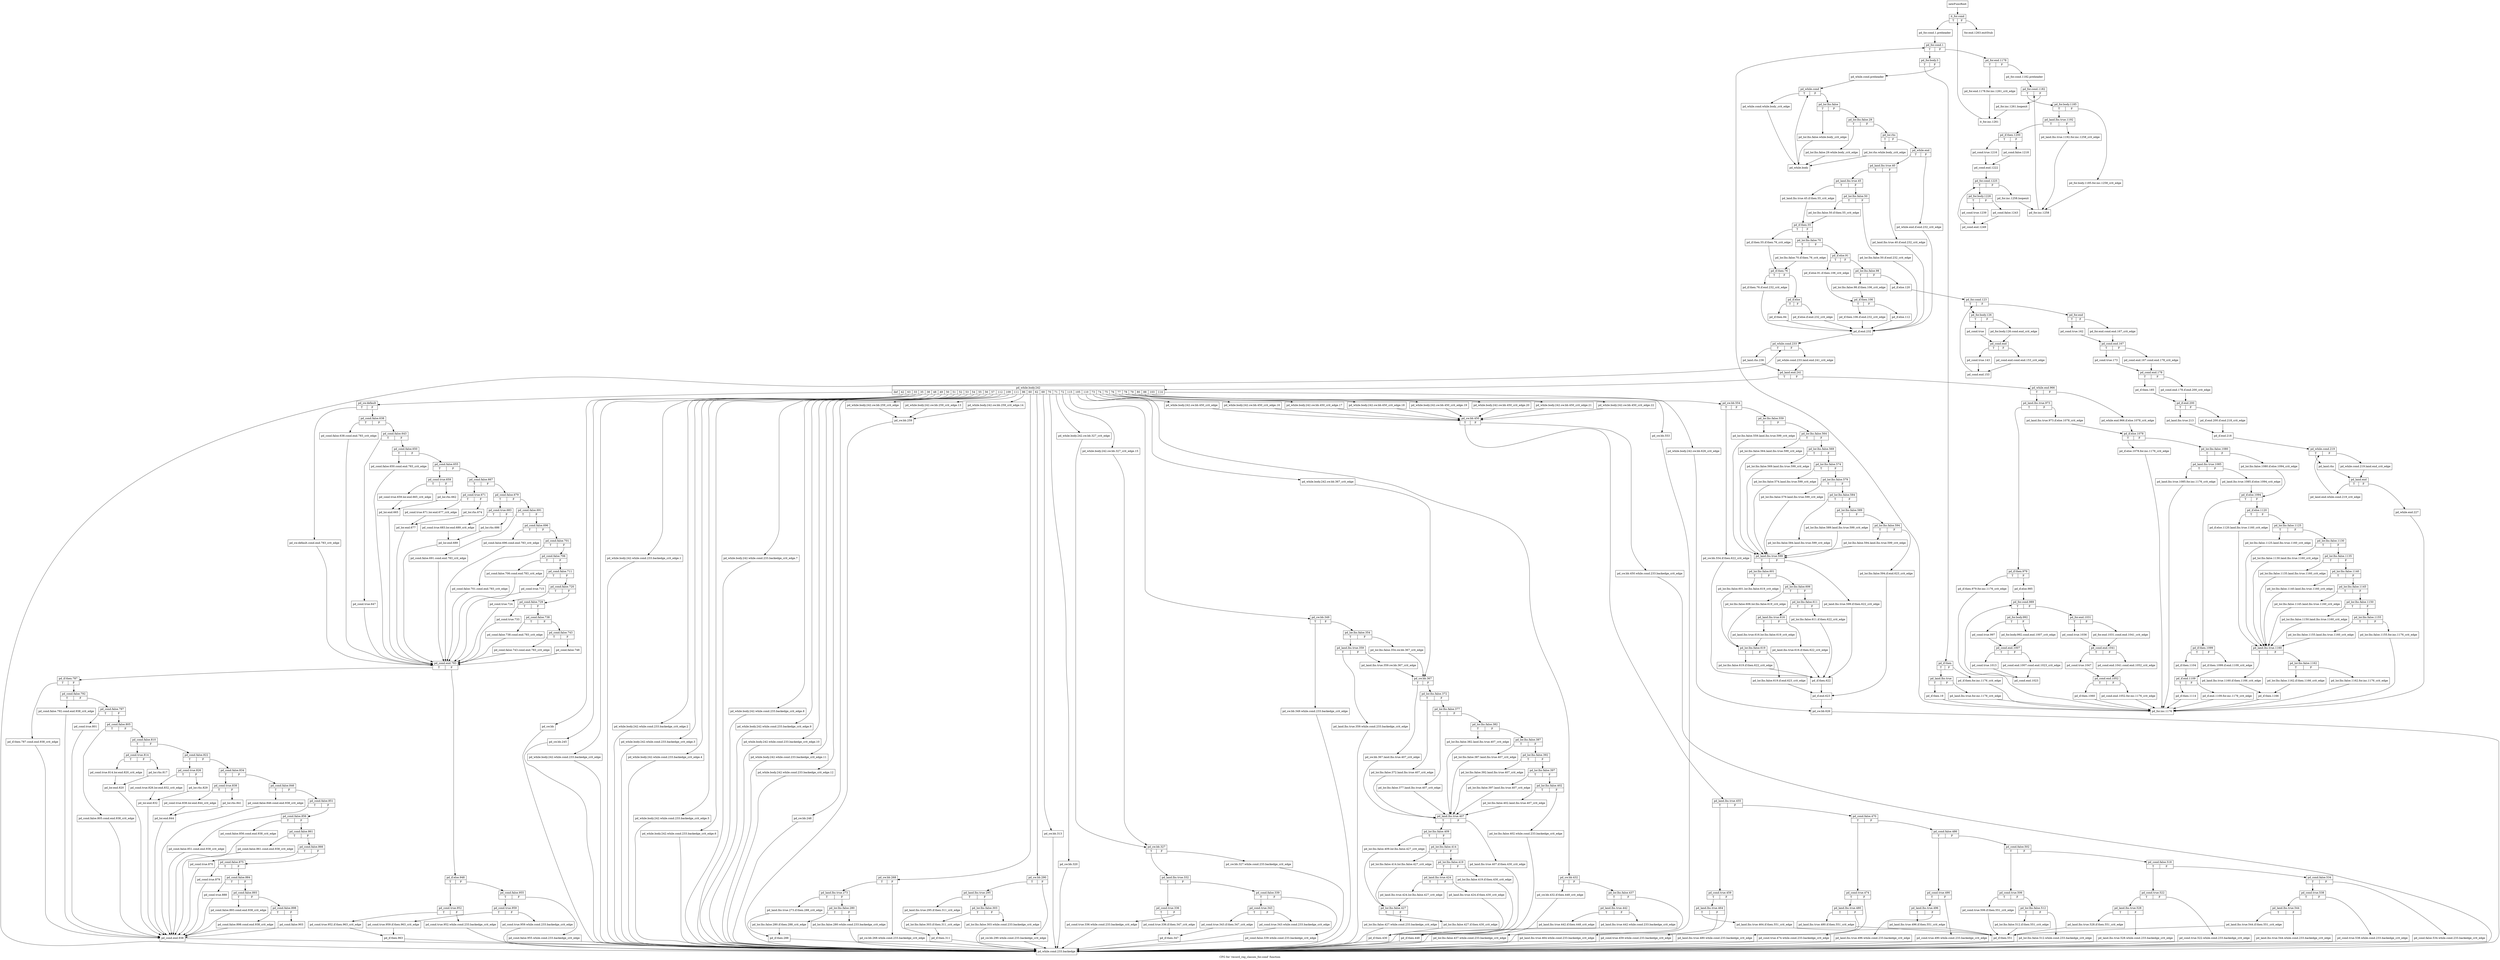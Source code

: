 digraph "CFG for 'record_reg_classes_for.cond' function" {
	label="CFG for 'record_reg_classes_for.cond' function";

	Node0xb9cd590 [shape=record,label="{newFuncRoot}"];
	Node0xb9cd590 -> Node0xb9cd630;
	Node0xb9cd5e0 [shape=record,label="{for.end.1263.exitStub}"];
	Node0xb9cd630 [shape=record,label="{it_for.cond|{<s0>T|<s1>F}}"];
	Node0xb9cd630:s0 -> Node0xb9cd680;
	Node0xb9cd630:s1 -> Node0xb9cd5e0;
	Node0xb9cd680 [shape=record,label="{pd_for.cond.1.preheader}"];
	Node0xb9cd680 -> Node0xb9cd6d0;
	Node0xb9cd6d0 [shape=record,label="{pd_for.cond.1|{<s0>T|<s1>F}}"];
	Node0xb9cd6d0:s0 -> Node0xb9cddb0;
	Node0xb9cd6d0:s1 -> Node0xb9cd720;
	Node0xb9cd720 [shape=record,label="{pd_for.end.1178|{<s0>T|<s1>F}}"];
	Node0xb9cd720:s0 -> Node0xb9cdd10;
	Node0xb9cd720:s1 -> Node0xb9cd770;
	Node0xb9cd770 [shape=record,label="{pd_for.cond.1182.preheader}"];
	Node0xb9cd770 -> Node0xb9cd7c0;
	Node0xb9cd7c0 [shape=record,label="{pd_for.cond.1182|{<s0>T|<s1>F}}"];
	Node0xb9cd7c0:s0 -> Node0xb9cd860;
	Node0xb9cd7c0:s1 -> Node0xb9cd810;
	Node0xb9cd810 [shape=record,label="{pd_for.inc.1261.loopexit}"];
	Node0xb9cd810 -> Node0xb9cdd60;
	Node0xb9cd860 [shape=record,label="{pd_for.body.1185|{<s0>T|<s1>F}}"];
	Node0xb9cd860:s0 -> Node0xb9cd900;
	Node0xb9cd860:s1 -> Node0xb9cd8b0;
	Node0xb9cd8b0 [shape=record,label="{pd_for.body.1185.for.inc.1258_crit_edge}"];
	Node0xb9cd8b0 -> Node0xb9cdb80;
	Node0xb9cd900 [shape=record,label="{pd_land.lhs.true.1192|{<s0>T|<s1>F}}"];
	Node0xb9cd900:s0 -> Node0xb9cd9a0;
	Node0xb9cd900:s1 -> Node0xb9cd950;
	Node0xb9cd950 [shape=record,label="{pd_land.lhs.true.1192.for.inc.1258_crit_edge}"];
	Node0xb9cd950 -> Node0xb9cdb80;
	Node0xb9cd9a0 [shape=record,label="{pd_if.then.1200|{<s0>T|<s1>F}}"];
	Node0xb9cd9a0:s0 -> Node0xb9cda40;
	Node0xb9cd9a0:s1 -> Node0xb9cd9f0;
	Node0xb9cd9f0 [shape=record,label="{pd_cond.false.1218}"];
	Node0xb9cd9f0 -> Node0xb9cda90;
	Node0xb9cda40 [shape=record,label="{pd_cond.true.1216}"];
	Node0xb9cda40 -> Node0xb9cda90;
	Node0xb9cda90 [shape=record,label="{pd_cond.end.1222}"];
	Node0xb9cda90 -> Node0xb9cdae0;
	Node0xb9cdae0 [shape=record,label="{pd_for.cond.1225|{<s0>T|<s1>F}}"];
	Node0xb9cdae0:s0 -> Node0xb9cdbd0;
	Node0xb9cdae0:s1 -> Node0xb9cdb30;
	Node0xb9cdb30 [shape=record,label="{pd_for.inc.1258.loopexit}"];
	Node0xb9cdb30 -> Node0xb9cdb80;
	Node0xb9cdb80 [shape=record,label="{pd_for.inc.1258}"];
	Node0xb9cdb80 -> Node0xb9cd7c0;
	Node0xb9cdbd0 [shape=record,label="{pd_for.body.1228|{<s0>T|<s1>F}}"];
	Node0xb9cdbd0:s0 -> Node0xb9cdc70;
	Node0xb9cdbd0:s1 -> Node0xb9cdc20;
	Node0xb9cdc20 [shape=record,label="{pd_cond.false.1243}"];
	Node0xb9cdc20 -> Node0xb9cdcc0;
	Node0xb9cdc70 [shape=record,label="{pd_cond.true.1239}"];
	Node0xb9cdc70 -> Node0xb9cdcc0;
	Node0xb9cdcc0 [shape=record,label="{pd_cond.end.1249}"];
	Node0xb9cdcc0 -> Node0xb9cdae0;
	Node0xb9cdd10 [shape=record,label="{pd_for.end.1178.for.inc.1261_crit_edge}"];
	Node0xb9cdd10 -> Node0xb9cdd60;
	Node0xb9cdd60 [shape=record,label="{it_for.inc.1261}"];
	Node0xb9cdd60 -> Node0xb9cd630;
	Node0xb9cddb0 [shape=record,label="{pd_for.body.3|{<s0>T|<s1>F}}"];
	Node0xb9cddb0:s0 -> Node0xb9d5f10;
	Node0xb9cddb0:s1 -> Node0xb9cde00;
	Node0xb9cde00 [shape=record,label="{pd_while.cond.preheader}"];
	Node0xb9cde00 -> Node0xb9cde50;
	Node0xb9cde50 [shape=record,label="{pd_while.cond|{<s0>T|<s1>F}}"];
	Node0xb9cde50:s0 -> Node0xb9d5e70;
	Node0xb9cde50:s1 -> Node0xb9cdea0;
	Node0xb9cdea0 [shape=record,label="{pd_lor.lhs.false|{<s0>T|<s1>F}}"];
	Node0xb9cdea0:s0 -> Node0xb9d5e20;
	Node0xb9cdea0:s1 -> Node0xb9cdef0;
	Node0xb9cdef0 [shape=record,label="{pd_lor.lhs.false.29|{<s0>T|<s1>F}}"];
	Node0xb9cdef0:s0 -> Node0xb9d5dd0;
	Node0xb9cdef0:s1 -> Node0xb9cdf40;
	Node0xb9cdf40 [shape=record,label="{pd_lor.rhs|{<s0>T|<s1>F}}"];
	Node0xb9cdf40:s0 -> Node0xb9d5d80;
	Node0xb9cdf40:s1 -> Node0xb9cdf90;
	Node0xb9cdf90 [shape=record,label="{pd_while.end|{<s0>T|<s1>F}}"];
	Node0xb9cdf90:s0 -> Node0xb9ce030;
	Node0xb9cdf90:s1 -> Node0xb9cdfe0;
	Node0xb9cdfe0 [shape=record,label="{pd_while.end.if.end.232_crit_edge}"];
	Node0xb9cdfe0 -> Node0xb9cf020;
	Node0xb9ce030 [shape=record,label="{pd_land.lhs.true.40|{<s0>T|<s1>F}}"];
	Node0xb9ce030:s0 -> Node0xb9ce0d0;
	Node0xb9ce030:s1 -> Node0xb9ce080;
	Node0xb9ce080 [shape=record,label="{pd_land.lhs.true.40.if.end.232_crit_edge}"];
	Node0xb9ce080 -> Node0xb9cf020;
	Node0xb9ce0d0 [shape=record,label="{pd_land.lhs.true.45|{<s0>T|<s1>F}}"];
	Node0xb9ce0d0:s0 -> Node0xb9ce210;
	Node0xb9ce0d0:s1 -> Node0xb9ce120;
	Node0xb9ce120 [shape=record,label="{pd_lor.lhs.false.50|{<s0>T|<s1>F}}"];
	Node0xb9ce120:s0 -> Node0xb9ce1c0;
	Node0xb9ce120:s1 -> Node0xb9ce170;
	Node0xb9ce170 [shape=record,label="{pd_lor.lhs.false.50.if.end.232_crit_edge}"];
	Node0xb9ce170 -> Node0xb9cf020;
	Node0xb9ce1c0 [shape=record,label="{pd_lor.lhs.false.50.if.then.55_crit_edge}"];
	Node0xb9ce1c0 -> Node0xb9ce260;
	Node0xb9ce210 [shape=record,label="{pd_land.lhs.true.45.if.then.55_crit_edge}"];
	Node0xb9ce210 -> Node0xb9ce260;
	Node0xb9ce260 [shape=record,label="{pd_if.then.55|{<s0>T|<s1>F}}"];
	Node0xb9ce260:s0 -> Node0xb9cee40;
	Node0xb9ce260:s1 -> Node0xb9ce2b0;
	Node0xb9ce2b0 [shape=record,label="{pd_lor.lhs.false.70|{<s0>T|<s1>F}}"];
	Node0xb9ce2b0:s0 -> Node0xb9cedf0;
	Node0xb9ce2b0:s1 -> Node0xb9ce300;
	Node0xb9ce300 [shape=record,label="{pd_if.else.91|{<s0>T|<s1>F}}"];
	Node0xb9ce300:s0 -> Node0xb9cecb0;
	Node0xb9ce300:s1 -> Node0xb9ce350;
	Node0xb9ce350 [shape=record,label="{pd_lor.lhs.false.98|{<s0>T|<s1>F}}"];
	Node0xb9ce350:s0 -> Node0xb9cec60;
	Node0xb9ce350:s1 -> Node0xb9ce3a0;
	Node0xb9ce3a0 [shape=record,label="{pd_if.else.120}"];
	Node0xb9ce3a0 -> Node0xb9ce3f0;
	Node0xb9ce3f0 [shape=record,label="{pd_for.cond.123|{<s0>T|<s1>F}}"];
	Node0xb9ce3f0:s0 -> Node0xb9cea30;
	Node0xb9ce3f0:s1 -> Node0xb9ce440;
	Node0xb9ce440 [shape=record,label="{pd_for.end|{<s0>T|<s1>F}}"];
	Node0xb9ce440:s0 -> Node0xb9ce4e0;
	Node0xb9ce440:s1 -> Node0xb9ce490;
	Node0xb9ce490 [shape=record,label="{pd_for.end.cond.end.167_crit_edge}"];
	Node0xb9ce490 -> Node0xb9ce530;
	Node0xb9ce4e0 [shape=record,label="{pd_cond.true.162}"];
	Node0xb9ce4e0 -> Node0xb9ce530;
	Node0xb9ce530 [shape=record,label="{pd_cond.end.167|{<s0>T|<s1>F}}"];
	Node0xb9ce530:s0 -> Node0xb9ce5d0;
	Node0xb9ce530:s1 -> Node0xb9ce580;
	Node0xb9ce580 [shape=record,label="{pd_cond.end.167.cond.end.178_crit_edge}"];
	Node0xb9ce580 -> Node0xb9ce620;
	Node0xb9ce5d0 [shape=record,label="{pd_cond.true.173}"];
	Node0xb9ce5d0 -> Node0xb9ce620;
	Node0xb9ce620 [shape=record,label="{pd_cond.end.178|{<s0>T|<s1>F}}"];
	Node0xb9ce620:s0 -> Node0xb9ce6c0;
	Node0xb9ce620:s1 -> Node0xb9ce670;
	Node0xb9ce670 [shape=record,label="{pd_cond.end.178.if.end.200_crit_edge}"];
	Node0xb9ce670 -> Node0xb9ce710;
	Node0xb9ce6c0 [shape=record,label="{pd_if.then.185}"];
	Node0xb9ce6c0 -> Node0xb9ce710;
	Node0xb9ce710 [shape=record,label="{pd_if.end.200|{<s0>T|<s1>F}}"];
	Node0xb9ce710:s0 -> Node0xb9ce7b0;
	Node0xb9ce710:s1 -> Node0xb9ce760;
	Node0xb9ce760 [shape=record,label="{pd_if.end.200.if.end.218_crit_edge}"];
	Node0xb9ce760 -> Node0xb9ce800;
	Node0xb9ce7b0 [shape=record,label="{pd_land.lhs.true.213}"];
	Node0xb9ce7b0 -> Node0xb9ce800;
	Node0xb9ce800 [shape=record,label="{pd_if.end.218}"];
	Node0xb9ce800 -> Node0xb9ce850;
	Node0xb9ce850 [shape=record,label="{pd_while.cond.219|{<s0>T|<s1>F}}"];
	Node0xb9ce850:s0 -> Node0xb9ce8f0;
	Node0xb9ce850:s1 -> Node0xb9ce8a0;
	Node0xb9ce8a0 [shape=record,label="{pd_while.cond.219.land.end_crit_edge}"];
	Node0xb9ce8a0 -> Node0xb9ce940;
	Node0xb9ce8f0 [shape=record,label="{pd_land.rhs}"];
	Node0xb9ce8f0 -> Node0xb9ce940;
	Node0xb9ce940 [shape=record,label="{pd_land.end|{<s0>T|<s1>F}}"];
	Node0xb9ce940:s0 -> Node0xb9ce9e0;
	Node0xb9ce940:s1 -> Node0xb9ce990;
	Node0xb9ce990 [shape=record,label="{pd_while.end.227}"];
	Node0xb9ce990 -> Node0xb9d60a0;
	Node0xb9ce9e0 [shape=record,label="{pd_land.end.while.cond.219_crit_edge}"];
	Node0xb9ce9e0 -> Node0xb9ce850;
	Node0xb9cea30 [shape=record,label="{pd_for.body.126|{<s0>T|<s1>F}}"];
	Node0xb9cea30:s0 -> Node0xb9cead0;
	Node0xb9cea30:s1 -> Node0xb9cea80;
	Node0xb9cea80 [shape=record,label="{pd_for.body.126.cond.end_crit_edge}"];
	Node0xb9cea80 -> Node0xb9ceb20;
	Node0xb9cead0 [shape=record,label="{pd_cond.true}"];
	Node0xb9cead0 -> Node0xb9ceb20;
	Node0xb9ceb20 [shape=record,label="{pd_cond.end|{<s0>T|<s1>F}}"];
	Node0xb9ceb20:s0 -> Node0xb9cebc0;
	Node0xb9ceb20:s1 -> Node0xb9ceb70;
	Node0xb9ceb70 [shape=record,label="{pd_cond.end.cond.end.153_crit_edge}"];
	Node0xb9ceb70 -> Node0xb9cec10;
	Node0xb9cebc0 [shape=record,label="{pd_cond.true.143}"];
	Node0xb9cebc0 -> Node0xb9cec10;
	Node0xb9cec10 [shape=record,label="{pd_cond.end.153}"];
	Node0xb9cec10 -> Node0xb9ce3f0;
	Node0xb9cec60 [shape=record,label="{pd_lor.lhs.false.98.if.then.106_crit_edge}"];
	Node0xb9cec60 -> Node0xb9ced00;
	Node0xb9cecb0 [shape=record,label="{pd_if.else.91.if.then.106_crit_edge}"];
	Node0xb9cecb0 -> Node0xb9ced00;
	Node0xb9ced00 [shape=record,label="{pd_if.then.106|{<s0>T|<s1>F}}"];
	Node0xb9ced00:s0 -> Node0xb9ceda0;
	Node0xb9ced00:s1 -> Node0xb9ced50;
	Node0xb9ced50 [shape=record,label="{pd_if.else.112}"];
	Node0xb9ced50 -> Node0xb9cf020;
	Node0xb9ceda0 [shape=record,label="{pd_if.then.106.if.end.232_crit_edge}"];
	Node0xb9ceda0 -> Node0xb9cf020;
	Node0xb9cedf0 [shape=record,label="{pd_lor.lhs.false.70.if.then.76_crit_edge}"];
	Node0xb9cedf0 -> Node0xb9cee90;
	Node0xb9cee40 [shape=record,label="{pd_if.then.55.if.then.76_crit_edge}"];
	Node0xb9cee40 -> Node0xb9cee90;
	Node0xb9cee90 [shape=record,label="{pd_if.then.76|{<s0>T|<s1>F}}"];
	Node0xb9cee90:s0 -> Node0xb9cefd0;
	Node0xb9cee90:s1 -> Node0xb9ceee0;
	Node0xb9ceee0 [shape=record,label="{pd_if.else|{<s0>T|<s1>F}}"];
	Node0xb9ceee0:s0 -> Node0xb9cef80;
	Node0xb9ceee0:s1 -> Node0xb9cef30;
	Node0xb9cef30 [shape=record,label="{pd_if.else.if.end.232_crit_edge}"];
	Node0xb9cef30 -> Node0xb9cf020;
	Node0xb9cef80 [shape=record,label="{pd_if.then.84}"];
	Node0xb9cef80 -> Node0xb9cf020;
	Node0xb9cefd0 [shape=record,label="{pd_if.then.76.if.end.232_crit_edge}"];
	Node0xb9cefd0 -> Node0xb9cf020;
	Node0xb9cf020 [shape=record,label="{pd_if.end.232}"];
	Node0xb9cf020 -> Node0xb9cf070;
	Node0xb9cf070 [shape=record,label="{pd_while.cond.233|{<s0>T|<s1>F}}"];
	Node0xb9cf070:s0 -> Node0xb9cf110;
	Node0xb9cf070:s1 -> Node0xb9cf0c0;
	Node0xb9cf0c0 [shape=record,label="{pd_while.cond.233.land.end.241_crit_edge}"];
	Node0xb9cf0c0 -> Node0xb9cf160;
	Node0xb9cf110 [shape=record,label="{pd_land.rhs.236}"];
	Node0xb9cf110 -> Node0xb9cf160;
	Node0xb9cf160 [shape=record,label="{pd_land.end.241|{<s0>T|<s1>F}}"];
	Node0xb9cf160:s0 -> Node0xb9d04c0;
	Node0xb9cf160:s1 -> Node0xb9cf1b0;
	Node0xb9cf1b0 [shape=record,label="{pd_while.end.966|{<s0>T|<s1>F}}"];
	Node0xb9cf1b0:s0 -> Node0xb9cf250;
	Node0xb9cf1b0:s1 -> Node0xb9cf200;
	Node0xb9cf200 [shape=record,label="{pd_while.end.966.if.else.1078_crit_edge}"];
	Node0xb9cf200 -> Node0xb9cf2f0;
	Node0xb9cf250 [shape=record,label="{pd_land.lhs.true.973|{<s0>T|<s1>F}}"];
	Node0xb9cf250:s0 -> Node0xb9cfe80;
	Node0xb9cf250:s1 -> Node0xb9cf2a0;
	Node0xb9cf2a0 [shape=record,label="{pd_land.lhs.true.973.if.else.1078_crit_edge}"];
	Node0xb9cf2a0 -> Node0xb9cf2f0;
	Node0xb9cf2f0 [shape=record,label="{pd_if.else.1078|{<s0>T|<s1>F}}"];
	Node0xb9cf2f0:s0 -> Node0xb9cfe30;
	Node0xb9cf2f0:s1 -> Node0xb9cf340;
	Node0xb9cf340 [shape=record,label="{pd_lor.lhs.false.1080|{<s0>T|<s1>F}}"];
	Node0xb9cf340:s0 -> Node0xb9cf3e0;
	Node0xb9cf340:s1 -> Node0xb9cf390;
	Node0xb9cf390 [shape=record,label="{pd_lor.lhs.false.1080.if.else.1094_crit_edge}"];
	Node0xb9cf390 -> Node0xb9cf480;
	Node0xb9cf3e0 [shape=record,label="{pd_land.lhs.true.1085|{<s0>T|<s1>F}}"];
	Node0xb9cf3e0:s0 -> Node0xb9cfde0;
	Node0xb9cf3e0:s1 -> Node0xb9cf430;
	Node0xb9cf430 [shape=record,label="{pd_land.lhs.true.1085.if.else.1094_crit_edge}"];
	Node0xb9cf430 -> Node0xb9cf480;
	Node0xb9cf480 [shape=record,label="{pd_if.else.1094|{<s0>T|<s1>F}}"];
	Node0xb9cf480:s0 -> Node0xb9cfc00;
	Node0xb9cf480:s1 -> Node0xb9cf4d0;
	Node0xb9cf4d0 [shape=record,label="{pd_if.else.1120|{<s0>T|<s1>F}}"];
	Node0xb9cf4d0:s0 -> Node0xb9cf9d0;
	Node0xb9cf4d0:s1 -> Node0xb9cf520;
	Node0xb9cf520 [shape=record,label="{pd_lor.lhs.false.1125|{<s0>T|<s1>F}}"];
	Node0xb9cf520:s0 -> Node0xb9cf980;
	Node0xb9cf520:s1 -> Node0xb9cf570;
	Node0xb9cf570 [shape=record,label="{pd_lor.lhs.false.1130|{<s0>T|<s1>F}}"];
	Node0xb9cf570:s0 -> Node0xb9cf930;
	Node0xb9cf570:s1 -> Node0xb9cf5c0;
	Node0xb9cf5c0 [shape=record,label="{pd_lor.lhs.false.1135|{<s0>T|<s1>F}}"];
	Node0xb9cf5c0:s0 -> Node0xb9cf8e0;
	Node0xb9cf5c0:s1 -> Node0xb9cf610;
	Node0xb9cf610 [shape=record,label="{pd_lor.lhs.false.1140|{<s0>T|<s1>F}}"];
	Node0xb9cf610:s0 -> Node0xb9cf890;
	Node0xb9cf610:s1 -> Node0xb9cf660;
	Node0xb9cf660 [shape=record,label="{pd_lor.lhs.false.1145|{<s0>T|<s1>F}}"];
	Node0xb9cf660:s0 -> Node0xb9cf840;
	Node0xb9cf660:s1 -> Node0xb9cf6b0;
	Node0xb9cf6b0 [shape=record,label="{pd_lor.lhs.false.1150|{<s0>T|<s1>F}}"];
	Node0xb9cf6b0:s0 -> Node0xb9cf7f0;
	Node0xb9cf6b0:s1 -> Node0xb9cf700;
	Node0xb9cf700 [shape=record,label="{pd_lor.lhs.false.1155|{<s0>T|<s1>F}}"];
	Node0xb9cf700:s0 -> Node0xb9cf7a0;
	Node0xb9cf700:s1 -> Node0xb9cf750;
	Node0xb9cf750 [shape=record,label="{pd_lor.lhs.false.1155.for.inc.1176_crit_edge}"];
	Node0xb9cf750 -> Node0xb9d60a0;
	Node0xb9cf7a0 [shape=record,label="{pd_lor.lhs.false.1155.land.lhs.true.1160_crit_edge}"];
	Node0xb9cf7a0 -> Node0xb9cfa20;
	Node0xb9cf7f0 [shape=record,label="{pd_lor.lhs.false.1150.land.lhs.true.1160_crit_edge}"];
	Node0xb9cf7f0 -> Node0xb9cfa20;
	Node0xb9cf840 [shape=record,label="{pd_lor.lhs.false.1145.land.lhs.true.1160_crit_edge}"];
	Node0xb9cf840 -> Node0xb9cfa20;
	Node0xb9cf890 [shape=record,label="{pd_lor.lhs.false.1140.land.lhs.true.1160_crit_edge}"];
	Node0xb9cf890 -> Node0xb9cfa20;
	Node0xb9cf8e0 [shape=record,label="{pd_lor.lhs.false.1135.land.lhs.true.1160_crit_edge}"];
	Node0xb9cf8e0 -> Node0xb9cfa20;
	Node0xb9cf930 [shape=record,label="{pd_lor.lhs.false.1130.land.lhs.true.1160_crit_edge}"];
	Node0xb9cf930 -> Node0xb9cfa20;
	Node0xb9cf980 [shape=record,label="{pd_lor.lhs.false.1125.land.lhs.true.1160_crit_edge}"];
	Node0xb9cf980 -> Node0xb9cfa20;
	Node0xb9cf9d0 [shape=record,label="{pd_if.else.1120.land.lhs.true.1160_crit_edge}"];
	Node0xb9cf9d0 -> Node0xb9cfa20;
	Node0xb9cfa20 [shape=record,label="{pd_land.lhs.true.1160|{<s0>T|<s1>F}}"];
	Node0xb9cfa20:s0 -> Node0xb9cfb60;
	Node0xb9cfa20:s1 -> Node0xb9cfa70;
	Node0xb9cfa70 [shape=record,label="{pd_lor.lhs.false.1162|{<s0>T|<s1>F}}"];
	Node0xb9cfa70:s0 -> Node0xb9cfb10;
	Node0xb9cfa70:s1 -> Node0xb9cfac0;
	Node0xb9cfac0 [shape=record,label="{pd_lor.lhs.false.1162.for.inc.1176_crit_edge}"];
	Node0xb9cfac0 -> Node0xb9d60a0;
	Node0xb9cfb10 [shape=record,label="{pd_lor.lhs.false.1162.if.then.1166_crit_edge}"];
	Node0xb9cfb10 -> Node0xb9cfbb0;
	Node0xb9cfb60 [shape=record,label="{pd_land.lhs.true.1160.if.then.1166_crit_edge}"];
	Node0xb9cfb60 -> Node0xb9cfbb0;
	Node0xb9cfbb0 [shape=record,label="{pd_if.then.1166}"];
	Node0xb9cfbb0 -> Node0xb9d60a0;
	Node0xb9cfc00 [shape=record,label="{pd_if.then.1099|{<s0>T|<s1>F}}"];
	Node0xb9cfc00:s0 -> Node0xb9cfca0;
	Node0xb9cfc00:s1 -> Node0xb9cfc50;
	Node0xb9cfc50 [shape=record,label="{pd_if.then.1099.if.end.1109_crit_edge}"];
	Node0xb9cfc50 -> Node0xb9cfcf0;
	Node0xb9cfca0 [shape=record,label="{pd_if.then.1104}"];
	Node0xb9cfca0 -> Node0xb9cfcf0;
	Node0xb9cfcf0 [shape=record,label="{pd_if.end.1109|{<s0>T|<s1>F}}"];
	Node0xb9cfcf0:s0 -> Node0xb9cfd90;
	Node0xb9cfcf0:s1 -> Node0xb9cfd40;
	Node0xb9cfd40 [shape=record,label="{pd_if.end.1109.for.inc.1176_crit_edge}"];
	Node0xb9cfd40 -> Node0xb9d60a0;
	Node0xb9cfd90 [shape=record,label="{pd_if.then.1114}"];
	Node0xb9cfd90 -> Node0xb9d60a0;
	Node0xb9cfde0 [shape=record,label="{pd_land.lhs.true.1085.for.inc.1176_crit_edge}"];
	Node0xb9cfde0 -> Node0xb9d60a0;
	Node0xb9cfe30 [shape=record,label="{pd_if.else.1078.for.inc.1176_crit_edge}"];
	Node0xb9cfe30 -> Node0xb9d60a0;
	Node0xb9cfe80 [shape=record,label="{pd_if.then.979|{<s0>T|<s1>F}}"];
	Node0xb9cfe80:s0 -> Node0xb9d0470;
	Node0xb9cfe80:s1 -> Node0xb9cfed0;
	Node0xb9cfed0 [shape=record,label="{pd_if.else.985}"];
	Node0xb9cfed0 -> Node0xb9cff20;
	Node0xb9cff20 [shape=record,label="{pd_for.cond.989|{<s0>T|<s1>F}}"];
	Node0xb9cff20:s0 -> Node0xb9d0240;
	Node0xb9cff20:s1 -> Node0xb9cff70;
	Node0xb9cff70 [shape=record,label="{pd_for.end.1031|{<s0>T|<s1>F}}"];
	Node0xb9cff70:s0 -> Node0xb9d0010;
	Node0xb9cff70:s1 -> Node0xb9cffc0;
	Node0xb9cffc0 [shape=record,label="{pd_for.end.1031.cond.end.1041_crit_edge}"];
	Node0xb9cffc0 -> Node0xb9d0060;
	Node0xb9d0010 [shape=record,label="{pd_cond.true.1036}"];
	Node0xb9d0010 -> Node0xb9d0060;
	Node0xb9d0060 [shape=record,label="{pd_cond.end.1041|{<s0>T|<s1>F}}"];
	Node0xb9d0060:s0 -> Node0xb9d0100;
	Node0xb9d0060:s1 -> Node0xb9d00b0;
	Node0xb9d00b0 [shape=record,label="{pd_cond.end.1041.cond.end.1052_crit_edge}"];
	Node0xb9d00b0 -> Node0xb9d0150;
	Node0xb9d0100 [shape=record,label="{pd_cond.true.1047}"];
	Node0xb9d0100 -> Node0xb9d0150;
	Node0xb9d0150 [shape=record,label="{pd_cond.end.1052|{<s0>T|<s1>F}}"];
	Node0xb9d0150:s0 -> Node0xb9d01f0;
	Node0xb9d0150:s1 -> Node0xb9d01a0;
	Node0xb9d01a0 [shape=record,label="{pd_cond.end.1052.for.inc.1176_crit_edge}"];
	Node0xb9d01a0 -> Node0xb9d60a0;
	Node0xb9d01f0 [shape=record,label="{pd_if.then.1060}"];
	Node0xb9d01f0 -> Node0xb9d60a0;
	Node0xb9d0240 [shape=record,label="{pd_for.body.992|{<s0>T|<s1>F}}"];
	Node0xb9d0240:s0 -> Node0xb9d02e0;
	Node0xb9d0240:s1 -> Node0xb9d0290;
	Node0xb9d0290 [shape=record,label="{pd_for.body.992.cond.end.1007_crit_edge}"];
	Node0xb9d0290 -> Node0xb9d0330;
	Node0xb9d02e0 [shape=record,label="{pd_cond.true.997}"];
	Node0xb9d02e0 -> Node0xb9d0330;
	Node0xb9d0330 [shape=record,label="{pd_cond.end.1007|{<s0>T|<s1>F}}"];
	Node0xb9d0330:s0 -> Node0xb9d03d0;
	Node0xb9d0330:s1 -> Node0xb9d0380;
	Node0xb9d0380 [shape=record,label="{pd_cond.end.1007.cond.end.1023_crit_edge}"];
	Node0xb9d0380 -> Node0xb9d0420;
	Node0xb9d03d0 [shape=record,label="{pd_cond.true.1013}"];
	Node0xb9d03d0 -> Node0xb9d0420;
	Node0xb9d0420 [shape=record,label="{pd_cond.end.1023}"];
	Node0xb9d0420 -> Node0xb9cff20;
	Node0xb9d0470 [shape=record,label="{pd_if.then.979.for.inc.1176_crit_edge}"];
	Node0xb9d0470 -> Node0xb9d60a0;
	Node0xb9d04c0 [shape=record,label="{pd_while.body.242|{<s0>def|<s1>42|<s2>63|<s3>33|<s4>35|<s5>38|<s6>48|<s7>49|<s8>50|<s9>51|<s10>52|<s11>53|<s12>54|<s13>55|<s14>56|<s15>57|<s16>112|<s17>109|<s18>111|<s19>86|<s20>60|<s21>62|<s22>69|<s23>70|<s24>71|<s25>72|<s26>115|<s27>105|<s28>110|<s29>73|<s30>74|<s31>75|<s32>76|<s33>77|<s34>78|<s35>79|<s36>80|<s37>88|<s38>103|<s39>114}}"];
	Node0xb9d04c0:s0 -> Node0xb9d3f30;
	Node0xb9d04c0:s1 -> Node0xb9d3ee0;
	Node0xb9d04c0:s2 -> Node0xb9d3e90;
	Node0xb9d04c0:s3 -> Node0xb9d3e40;
	Node0xb9d04c0:s4 -> Node0xb9d3df0;
	Node0xb9d04c0:s5 -> Node0xb9d3da0;
	Node0xb9d04c0:s6 -> Node0xb9d3d50;
	Node0xb9d04c0:s7 -> Node0xb9d3d00;
	Node0xb9d04c0:s8 -> Node0xb9d3cb0;
	Node0xb9d04c0:s9 -> Node0xb9d3c60;
	Node0xb9d04c0:s10 -> Node0xb9d3c10;
	Node0xb9d04c0:s11 -> Node0xb9d3bc0;
	Node0xb9d04c0:s12 -> Node0xb9d3b70;
	Node0xb9d04c0:s13 -> Node0xb9d3b20;
	Node0xb9d04c0:s14 -> Node0xb9d3ad0;
	Node0xb9d04c0:s15 -> Node0xb9d3a80;
	Node0xb9d04c0:s16 -> Node0xb9d3a30;
	Node0xb9d04c0:s17 -> Node0xb9d3990;
	Node0xb9d04c0:s18 -> Node0xb9d3940;
	Node0xb9d04c0:s19 -> Node0xb9d38f0;
	Node0xb9d04c0:s20 -> Node0xb9d3670;
	Node0xb9d04c0:s21 -> Node0xb9d33f0;
	Node0xb9d04c0:s22 -> Node0xb9d33a0;
	Node0xb9d04c0:s23 -> Node0xb9d3350;
	Node0xb9d04c0:s24 -> Node0xb9d2f40;
	Node0xb9d04c0:s25 -> Node0xb9d2ef0;
	Node0xb9d04c0:s26 -> Node0xb9d22c0;
	Node0xb9d04c0:s27 -> Node0xb9d2270;
	Node0xb9d04c0:s28 -> Node0xb9d1ff0;
	Node0xb9d04c0:s29 -> Node0xb9d1320;
	Node0xb9d04c0:s30 -> Node0xb9d12d0;
	Node0xb9d04c0:s31 -> Node0xb9d1280;
	Node0xb9d04c0:s32 -> Node0xb9d1230;
	Node0xb9d04c0:s33 -> Node0xb9d11e0;
	Node0xb9d04c0:s34 -> Node0xb9d1190;
	Node0xb9d04c0:s35 -> Node0xb9d1140;
	Node0xb9d04c0:s36 -> Node0xb9d10f0;
	Node0xb9d04c0:s37 -> Node0xb9d10a0;
	Node0xb9d04c0:s38 -> Node0xb9d0560;
	Node0xb9d04c0:s39 -> Node0xb9d0510;
	Node0xb9d0510 [shape=record,label="{pd_while.body.242.sw.bb.626_crit_edge}"];
	Node0xb9d0510 -> Node0xb9d1050;
	Node0xb9d0560 [shape=record,label="{pd_sw.bb.554|{<s0>T|<s1>F}}"];
	Node0xb9d0560:s0 -> Node0xb9d0f60;
	Node0xb9d0560:s1 -> Node0xb9d05b0;
	Node0xb9d05b0 [shape=record,label="{pd_lor.lhs.false.559|{<s0>T|<s1>F}}"];
	Node0xb9d05b0:s0 -> Node0xb9d0ab0;
	Node0xb9d05b0:s1 -> Node0xb9d0600;
	Node0xb9d0600 [shape=record,label="{pd_lor.lhs.false.564|{<s0>T|<s1>F}}"];
	Node0xb9d0600:s0 -> Node0xb9d0a60;
	Node0xb9d0600:s1 -> Node0xb9d0650;
	Node0xb9d0650 [shape=record,label="{pd_lor.lhs.false.569|{<s0>T|<s1>F}}"];
	Node0xb9d0650:s0 -> Node0xb9d0a10;
	Node0xb9d0650:s1 -> Node0xb9d06a0;
	Node0xb9d06a0 [shape=record,label="{pd_lor.lhs.false.574|{<s0>T|<s1>F}}"];
	Node0xb9d06a0:s0 -> Node0xb9d09c0;
	Node0xb9d06a0:s1 -> Node0xb9d06f0;
	Node0xb9d06f0 [shape=record,label="{pd_lor.lhs.false.579|{<s0>T|<s1>F}}"];
	Node0xb9d06f0:s0 -> Node0xb9d0970;
	Node0xb9d06f0:s1 -> Node0xb9d0740;
	Node0xb9d0740 [shape=record,label="{pd_lor.lhs.false.584|{<s0>T|<s1>F}}"];
	Node0xb9d0740:s0 -> Node0xb9d0920;
	Node0xb9d0740:s1 -> Node0xb9d0790;
	Node0xb9d0790 [shape=record,label="{pd_lor.lhs.false.589|{<s0>T|<s1>F}}"];
	Node0xb9d0790:s0 -> Node0xb9d08d0;
	Node0xb9d0790:s1 -> Node0xb9d07e0;
	Node0xb9d07e0 [shape=record,label="{pd_lor.lhs.false.594|{<s0>T|<s1>F}}"];
	Node0xb9d07e0:s0 -> Node0xb9d0880;
	Node0xb9d07e0:s1 -> Node0xb9d0830;
	Node0xb9d0830 [shape=record,label="{pd_lor.lhs.false.594.if.end.623_crit_edge}"];
	Node0xb9d0830 -> Node0xb9d1000;
	Node0xb9d0880 [shape=record,label="{pd_lor.lhs.false.594.land.lhs.true.599_crit_edge}"];
	Node0xb9d0880 -> Node0xb9d0b00;
	Node0xb9d08d0 [shape=record,label="{pd_lor.lhs.false.589.land.lhs.true.599_crit_edge}"];
	Node0xb9d08d0 -> Node0xb9d0b00;
	Node0xb9d0920 [shape=record,label="{pd_lor.lhs.false.584.land.lhs.true.599_crit_edge}"];
	Node0xb9d0920 -> Node0xb9d0b00;
	Node0xb9d0970 [shape=record,label="{pd_lor.lhs.false.579.land.lhs.true.599_crit_edge}"];
	Node0xb9d0970 -> Node0xb9d0b00;
	Node0xb9d09c0 [shape=record,label="{pd_lor.lhs.false.574.land.lhs.true.599_crit_edge}"];
	Node0xb9d09c0 -> Node0xb9d0b00;
	Node0xb9d0a10 [shape=record,label="{pd_lor.lhs.false.569.land.lhs.true.599_crit_edge}"];
	Node0xb9d0a10 -> Node0xb9d0b00;
	Node0xb9d0a60 [shape=record,label="{pd_lor.lhs.false.564.land.lhs.true.599_crit_edge}"];
	Node0xb9d0a60 -> Node0xb9d0b00;
	Node0xb9d0ab0 [shape=record,label="{pd_lor.lhs.false.559.land.lhs.true.599_crit_edge}"];
	Node0xb9d0ab0 -> Node0xb9d0b00;
	Node0xb9d0b00 [shape=record,label="{pd_land.lhs.true.599|{<s0>T|<s1>F}}"];
	Node0xb9d0b00:s0 -> Node0xb9d0ba0;
	Node0xb9d0b00:s1 -> Node0xb9d0b50;
	Node0xb9d0b50 [shape=record,label="{pd_land.lhs.true.599.if.then.622_crit_edge}"];
	Node0xb9d0b50 -> Node0xb9d0fb0;
	Node0xb9d0ba0 [shape=record,label="{pd_lor.lhs.false.601|{<s0>T|<s1>F}}"];
	Node0xb9d0ba0:s0 -> Node0xb9d0e20;
	Node0xb9d0ba0:s1 -> Node0xb9d0bf0;
	Node0xb9d0bf0 [shape=record,label="{pd_lor.lhs.false.606|{<s0>T|<s1>F}}"];
	Node0xb9d0bf0:s0 -> Node0xb9d0dd0;
	Node0xb9d0bf0:s1 -> Node0xb9d0c40;
	Node0xb9d0c40 [shape=record,label="{pd_lor.lhs.false.611|{<s0>T|<s1>F}}"];
	Node0xb9d0c40:s0 -> Node0xb9d0ce0;
	Node0xb9d0c40:s1 -> Node0xb9d0c90;
	Node0xb9d0c90 [shape=record,label="{pd_lor.lhs.false.611.if.then.622_crit_edge}"];
	Node0xb9d0c90 -> Node0xb9d0fb0;
	Node0xb9d0ce0 [shape=record,label="{pd_land.lhs.true.616|{<s0>T|<s1>F}}"];
	Node0xb9d0ce0:s0 -> Node0xb9d0d80;
	Node0xb9d0ce0:s1 -> Node0xb9d0d30;
	Node0xb9d0d30 [shape=record,label="{pd_land.lhs.true.616.if.then.622_crit_edge}"];
	Node0xb9d0d30 -> Node0xb9d0fb0;
	Node0xb9d0d80 [shape=record,label="{pd_land.lhs.true.616.lor.lhs.false.619_crit_edge}"];
	Node0xb9d0d80 -> Node0xb9d0e70;
	Node0xb9d0dd0 [shape=record,label="{pd_lor.lhs.false.606.lor.lhs.false.619_crit_edge}"];
	Node0xb9d0dd0 -> Node0xb9d0e70;
	Node0xb9d0e20 [shape=record,label="{pd_lor.lhs.false.601.lor.lhs.false.619_crit_edge}"];
	Node0xb9d0e20 -> Node0xb9d0e70;
	Node0xb9d0e70 [shape=record,label="{pd_lor.lhs.false.619|{<s0>T|<s1>F}}"];
	Node0xb9d0e70:s0 -> Node0xb9d0f10;
	Node0xb9d0e70:s1 -> Node0xb9d0ec0;
	Node0xb9d0ec0 [shape=record,label="{pd_lor.lhs.false.619.if.end.623_crit_edge}"];
	Node0xb9d0ec0 -> Node0xb9d1000;
	Node0xb9d0f10 [shape=record,label="{pd_lor.lhs.false.619.if.then.622_crit_edge}"];
	Node0xb9d0f10 -> Node0xb9d0fb0;
	Node0xb9d0f60 [shape=record,label="{pd_sw.bb.554.if.then.622_crit_edge}"];
	Node0xb9d0f60 -> Node0xb9d0fb0;
	Node0xb9d0fb0 [shape=record,label="{pd_if.then.622}"];
	Node0xb9d0fb0 -> Node0xb9d1000;
	Node0xb9d1000 [shape=record,label="{pd_if.end.623}"];
	Node0xb9d1000 -> Node0xb9d1050;
	Node0xb9d1050 [shape=record,label="{pd_sw.bb.626}"];
	Node0xb9d1050 -> Node0xb9d5d30;
	Node0xb9d10a0 [shape=record,label="{pd_sw.bb.553}"];
	Node0xb9d10a0 -> Node0xb9d5d30;
	Node0xb9d10f0 [shape=record,label="{pd_while.body.242.sw.bb.450_crit_edge.22}"];
	Node0xb9d10f0 -> Node0xb9d1370;
	Node0xb9d1140 [shape=record,label="{pd_while.body.242.sw.bb.450_crit_edge.21}"];
	Node0xb9d1140 -> Node0xb9d1370;
	Node0xb9d1190 [shape=record,label="{pd_while.body.242.sw.bb.450_crit_edge.20}"];
	Node0xb9d1190 -> Node0xb9d1370;
	Node0xb9d11e0 [shape=record,label="{pd_while.body.242.sw.bb.450_crit_edge.19}"];
	Node0xb9d11e0 -> Node0xb9d1370;
	Node0xb9d1230 [shape=record,label="{pd_while.body.242.sw.bb.450_crit_edge.18}"];
	Node0xb9d1230 -> Node0xb9d1370;
	Node0xb9d1280 [shape=record,label="{pd_while.body.242.sw.bb.450_crit_edge.17}"];
	Node0xb9d1280 -> Node0xb9d1370;
	Node0xb9d12d0 [shape=record,label="{pd_while.body.242.sw.bb.450_crit_edge.16}"];
	Node0xb9d12d0 -> Node0xb9d1370;
	Node0xb9d1320 [shape=record,label="{pd_while.body.242.sw.bb.450_crit_edge}"];
	Node0xb9d1320 -> Node0xb9d1370;
	Node0xb9d1370 [shape=record,label="{pd_sw.bb.450|{<s0>T|<s1>F}}"];
	Node0xb9d1370:s0 -> Node0xb9d1410;
	Node0xb9d1370:s1 -> Node0xb9d13c0;
	Node0xb9d13c0 [shape=record,label="{pd_sw.bb.450.while.cond.233.backedge_crit_edge}"];
	Node0xb9d13c0 -> Node0xb9d5d30;
	Node0xb9d1410 [shape=record,label="{pd_land.lhs.true.455|{<s0>T|<s1>F}}"];
	Node0xb9d1410:s0 -> Node0xb9d1e10;
	Node0xb9d1410:s1 -> Node0xb9d1460;
	Node0xb9d1460 [shape=record,label="{pd_cond.false.470|{<s0>T|<s1>F}}"];
	Node0xb9d1460:s0 -> Node0xb9d1c80;
	Node0xb9d1460:s1 -> Node0xb9d14b0;
	Node0xb9d14b0 [shape=record,label="{pd_cond.false.486|{<s0>T|<s1>F}}"];
	Node0xb9d14b0:s0 -> Node0xb9d1af0;
	Node0xb9d14b0:s1 -> Node0xb9d1500;
	Node0xb9d1500 [shape=record,label="{pd_cond.false.502|{<s0>T|<s1>F}}"];
	Node0xb9d1500:s0 -> Node0xb9d1960;
	Node0xb9d1500:s1 -> Node0xb9d1550;
	Node0xb9d1550 [shape=record,label="{pd_cond.false.518|{<s0>T|<s1>F}}"];
	Node0xb9d1550:s0 -> Node0xb9d17d0;
	Node0xb9d1550:s1 -> Node0xb9d15a0;
	Node0xb9d15a0 [shape=record,label="{pd_cond.false.534|{<s0>T|<s1>F}}"];
	Node0xb9d15a0:s0 -> Node0xb9d1640;
	Node0xb9d15a0:s1 -> Node0xb9d15f0;
	Node0xb9d15f0 [shape=record,label="{pd_cond.false.534.while.cond.233.backedge_crit_edge}"];
	Node0xb9d15f0 -> Node0xb9d5d30;
	Node0xb9d1640 [shape=record,label="{pd_cond.true.538|{<s0>T|<s1>F}}"];
	Node0xb9d1640:s0 -> Node0xb9d16e0;
	Node0xb9d1640:s1 -> Node0xb9d1690;
	Node0xb9d1690 [shape=record,label="{pd_cond.true.538.while.cond.233.backedge_crit_edge}"];
	Node0xb9d1690 -> Node0xb9d5d30;
	Node0xb9d16e0 [shape=record,label="{pd_land.lhs.true.544|{<s0>T|<s1>F}}"];
	Node0xb9d16e0:s0 -> Node0xb9d1780;
	Node0xb9d16e0:s1 -> Node0xb9d1730;
	Node0xb9d1730 [shape=record,label="{pd_land.lhs.true.544.while.cond.233.backedge_crit_edge}"];
	Node0xb9d1730 -> Node0xb9d5d30;
	Node0xb9d1780 [shape=record,label="{pd_land.lhs.true.544.if.then.551_crit_edge}"];
	Node0xb9d1780 -> Node0xb9d1fa0;
	Node0xb9d17d0 [shape=record,label="{pd_cond.true.522|{<s0>T|<s1>F}}"];
	Node0xb9d17d0:s0 -> Node0xb9d1870;
	Node0xb9d17d0:s1 -> Node0xb9d1820;
	Node0xb9d1820 [shape=record,label="{pd_cond.true.522.while.cond.233.backedge_crit_edge}"];
	Node0xb9d1820 -> Node0xb9d5d30;
	Node0xb9d1870 [shape=record,label="{pd_land.lhs.true.528|{<s0>T|<s1>F}}"];
	Node0xb9d1870:s0 -> Node0xb9d1910;
	Node0xb9d1870:s1 -> Node0xb9d18c0;
	Node0xb9d18c0 [shape=record,label="{pd_land.lhs.true.528.while.cond.233.backedge_crit_edge}"];
	Node0xb9d18c0 -> Node0xb9d5d30;
	Node0xb9d1910 [shape=record,label="{pd_land.lhs.true.528.if.then.551_crit_edge}"];
	Node0xb9d1910 -> Node0xb9d1fa0;
	Node0xb9d1960 [shape=record,label="{pd_cond.true.506|{<s0>T|<s1>F}}"];
	Node0xb9d1960:s0 -> Node0xb9d1aa0;
	Node0xb9d1960:s1 -> Node0xb9d19b0;
	Node0xb9d19b0 [shape=record,label="{pd_lor.lhs.false.512|{<s0>T|<s1>F}}"];
	Node0xb9d19b0:s0 -> Node0xb9d1a50;
	Node0xb9d19b0:s1 -> Node0xb9d1a00;
	Node0xb9d1a00 [shape=record,label="{pd_lor.lhs.false.512.while.cond.233.backedge_crit_edge}"];
	Node0xb9d1a00 -> Node0xb9d5d30;
	Node0xb9d1a50 [shape=record,label="{pd_lor.lhs.false.512.if.then.551_crit_edge}"];
	Node0xb9d1a50 -> Node0xb9d1fa0;
	Node0xb9d1aa0 [shape=record,label="{pd_cond.true.506.if.then.551_crit_edge}"];
	Node0xb9d1aa0 -> Node0xb9d1fa0;
	Node0xb9d1af0 [shape=record,label="{pd_cond.true.490|{<s0>T|<s1>F}}"];
	Node0xb9d1af0:s0 -> Node0xb9d1b90;
	Node0xb9d1af0:s1 -> Node0xb9d1b40;
	Node0xb9d1b40 [shape=record,label="{pd_cond.true.490.while.cond.233.backedge_crit_edge}"];
	Node0xb9d1b40 -> Node0xb9d5d30;
	Node0xb9d1b90 [shape=record,label="{pd_land.lhs.true.496|{<s0>T|<s1>F}}"];
	Node0xb9d1b90:s0 -> Node0xb9d1c30;
	Node0xb9d1b90:s1 -> Node0xb9d1be0;
	Node0xb9d1be0 [shape=record,label="{pd_land.lhs.true.496.while.cond.233.backedge_crit_edge}"];
	Node0xb9d1be0 -> Node0xb9d5d30;
	Node0xb9d1c30 [shape=record,label="{pd_land.lhs.true.496.if.then.551_crit_edge}"];
	Node0xb9d1c30 -> Node0xb9d1fa0;
	Node0xb9d1c80 [shape=record,label="{pd_cond.true.474|{<s0>T|<s1>F}}"];
	Node0xb9d1c80:s0 -> Node0xb9d1d20;
	Node0xb9d1c80:s1 -> Node0xb9d1cd0;
	Node0xb9d1cd0 [shape=record,label="{pd_cond.true.474.while.cond.233.backedge_crit_edge}"];
	Node0xb9d1cd0 -> Node0xb9d5d30;
	Node0xb9d1d20 [shape=record,label="{pd_land.lhs.true.480|{<s0>T|<s1>F}}"];
	Node0xb9d1d20:s0 -> Node0xb9d1dc0;
	Node0xb9d1d20:s1 -> Node0xb9d1d70;
	Node0xb9d1d70 [shape=record,label="{pd_land.lhs.true.480.while.cond.233.backedge_crit_edge}"];
	Node0xb9d1d70 -> Node0xb9d5d30;
	Node0xb9d1dc0 [shape=record,label="{pd_land.lhs.true.480.if.then.551_crit_edge}"];
	Node0xb9d1dc0 -> Node0xb9d1fa0;
	Node0xb9d1e10 [shape=record,label="{pd_cond.true.459|{<s0>T|<s1>F}}"];
	Node0xb9d1e10:s0 -> Node0xb9d1eb0;
	Node0xb9d1e10:s1 -> Node0xb9d1e60;
	Node0xb9d1e60 [shape=record,label="{pd_cond.true.459.while.cond.233.backedge_crit_edge}"];
	Node0xb9d1e60 -> Node0xb9d5d30;
	Node0xb9d1eb0 [shape=record,label="{pd_land.lhs.true.464|{<s0>T|<s1>F}}"];
	Node0xb9d1eb0:s0 -> Node0xb9d1f50;
	Node0xb9d1eb0:s1 -> Node0xb9d1f00;
	Node0xb9d1f00 [shape=record,label="{pd_land.lhs.true.464.while.cond.233.backedge_crit_edge}"];
	Node0xb9d1f00 -> Node0xb9d5d30;
	Node0xb9d1f50 [shape=record,label="{pd_land.lhs.true.464.if.then.551_crit_edge}"];
	Node0xb9d1f50 -> Node0xb9d1fa0;
	Node0xb9d1fa0 [shape=record,label="{pd_if.then.551}"];
	Node0xb9d1fa0 -> Node0xb9d5d30;
	Node0xb9d1ff0 [shape=record,label="{pd_sw.bb.432|{<s0>T|<s1>F}}"];
	Node0xb9d1ff0:s0 -> Node0xb9d21d0;
	Node0xb9d1ff0:s1 -> Node0xb9d2040;
	Node0xb9d2040 [shape=record,label="{pd_lor.lhs.false.437|{<s0>T|<s1>F}}"];
	Node0xb9d2040:s0 -> Node0xb9d20e0;
	Node0xb9d2040:s1 -> Node0xb9d2090;
	Node0xb9d2090 [shape=record,label="{pd_lor.lhs.false.437.while.cond.233.backedge_crit_edge}"];
	Node0xb9d2090 -> Node0xb9d5d30;
	Node0xb9d20e0 [shape=record,label="{pd_land.lhs.true.442|{<s0>T|<s1>F}}"];
	Node0xb9d20e0:s0 -> Node0xb9d2180;
	Node0xb9d20e0:s1 -> Node0xb9d2130;
	Node0xb9d2130 [shape=record,label="{pd_land.lhs.true.442.while.cond.233.backedge_crit_edge}"];
	Node0xb9d2130 -> Node0xb9d5d30;
	Node0xb9d2180 [shape=record,label="{pd_land.lhs.true.442.if.then.448_crit_edge}"];
	Node0xb9d2180 -> Node0xb9d2220;
	Node0xb9d21d0 [shape=record,label="{pd_sw.bb.432.if.then.448_crit_edge}"];
	Node0xb9d21d0 -> Node0xb9d2220;
	Node0xb9d2220 [shape=record,label="{pd_if.then.448}"];
	Node0xb9d2220 -> Node0xb9d5d30;
	Node0xb9d2270 [shape=record,label="{pd_while.body.242.sw.bb.367_crit_edge}"];
	Node0xb9d2270 -> Node0xb9d2450;
	Node0xb9d22c0 [shape=record,label="{pd_sw.bb.349|{<s0>T|<s1>F}}"];
	Node0xb9d22c0:s0 -> Node0xb9d2ea0;
	Node0xb9d22c0:s1 -> Node0xb9d2310;
	Node0xb9d2310 [shape=record,label="{pd_lor.lhs.false.354|{<s0>T|<s1>F}}"];
	Node0xb9d2310:s0 -> Node0xb9d23b0;
	Node0xb9d2310:s1 -> Node0xb9d2360;
	Node0xb9d2360 [shape=record,label="{pd_lor.lhs.false.354.sw.bb.367_crit_edge}"];
	Node0xb9d2360 -> Node0xb9d2450;
	Node0xb9d23b0 [shape=record,label="{pd_land.lhs.true.359|{<s0>T|<s1>F}}"];
	Node0xb9d23b0:s0 -> Node0xb9d2e50;
	Node0xb9d23b0:s1 -> Node0xb9d2400;
	Node0xb9d2400 [shape=record,label="{pd_land.lhs.true.359.sw.bb.367_crit_edge}"];
	Node0xb9d2400 -> Node0xb9d2450;
	Node0xb9d2450 [shape=record,label="{pd_sw.bb.367|{<s0>T|<s1>F}}"];
	Node0xb9d2450:s0 -> Node0xb9d2950;
	Node0xb9d2450:s1 -> Node0xb9d24a0;
	Node0xb9d24a0 [shape=record,label="{pd_lor.lhs.false.372|{<s0>T|<s1>F}}"];
	Node0xb9d24a0:s0 -> Node0xb9d2900;
	Node0xb9d24a0:s1 -> Node0xb9d24f0;
	Node0xb9d24f0 [shape=record,label="{pd_lor.lhs.false.377|{<s0>T|<s1>F}}"];
	Node0xb9d24f0:s0 -> Node0xb9d28b0;
	Node0xb9d24f0:s1 -> Node0xb9d2540;
	Node0xb9d2540 [shape=record,label="{pd_lor.lhs.false.382|{<s0>T|<s1>F}}"];
	Node0xb9d2540:s0 -> Node0xb9d2860;
	Node0xb9d2540:s1 -> Node0xb9d2590;
	Node0xb9d2590 [shape=record,label="{pd_lor.lhs.false.387|{<s0>T|<s1>F}}"];
	Node0xb9d2590:s0 -> Node0xb9d2810;
	Node0xb9d2590:s1 -> Node0xb9d25e0;
	Node0xb9d25e0 [shape=record,label="{pd_lor.lhs.false.392|{<s0>T|<s1>F}}"];
	Node0xb9d25e0:s0 -> Node0xb9d27c0;
	Node0xb9d25e0:s1 -> Node0xb9d2630;
	Node0xb9d2630 [shape=record,label="{pd_lor.lhs.false.397|{<s0>T|<s1>F}}"];
	Node0xb9d2630:s0 -> Node0xb9d2770;
	Node0xb9d2630:s1 -> Node0xb9d2680;
	Node0xb9d2680 [shape=record,label="{pd_lor.lhs.false.402|{<s0>T|<s1>F}}"];
	Node0xb9d2680:s0 -> Node0xb9d2720;
	Node0xb9d2680:s1 -> Node0xb9d26d0;
	Node0xb9d26d0 [shape=record,label="{pd_lor.lhs.false.402.while.cond.233.backedge_crit_edge}"];
	Node0xb9d26d0 -> Node0xb9d5d30;
	Node0xb9d2720 [shape=record,label="{pd_lor.lhs.false.402.land.lhs.true.407_crit_edge}"];
	Node0xb9d2720 -> Node0xb9d29a0;
	Node0xb9d2770 [shape=record,label="{pd_lor.lhs.false.397.land.lhs.true.407_crit_edge}"];
	Node0xb9d2770 -> Node0xb9d29a0;
	Node0xb9d27c0 [shape=record,label="{pd_lor.lhs.false.392.land.lhs.true.407_crit_edge}"];
	Node0xb9d27c0 -> Node0xb9d29a0;
	Node0xb9d2810 [shape=record,label="{pd_lor.lhs.false.387.land.lhs.true.407_crit_edge}"];
	Node0xb9d2810 -> Node0xb9d29a0;
	Node0xb9d2860 [shape=record,label="{pd_lor.lhs.false.382.land.lhs.true.407_crit_edge}"];
	Node0xb9d2860 -> Node0xb9d29a0;
	Node0xb9d28b0 [shape=record,label="{pd_lor.lhs.false.377.land.lhs.true.407_crit_edge}"];
	Node0xb9d28b0 -> Node0xb9d29a0;
	Node0xb9d2900 [shape=record,label="{pd_lor.lhs.false.372.land.lhs.true.407_crit_edge}"];
	Node0xb9d2900 -> Node0xb9d29a0;
	Node0xb9d2950 [shape=record,label="{pd_sw.bb.367.land.lhs.true.407_crit_edge}"];
	Node0xb9d2950 -> Node0xb9d29a0;
	Node0xb9d29a0 [shape=record,label="{pd_land.lhs.true.407|{<s0>T|<s1>F}}"];
	Node0xb9d29a0:s0 -> Node0xb9d2a40;
	Node0xb9d29a0:s1 -> Node0xb9d29f0;
	Node0xb9d29f0 [shape=record,label="{pd_land.lhs.true.407.if.then.430_crit_edge}"];
	Node0xb9d29f0 -> Node0xb9d2e00;
	Node0xb9d2a40 [shape=record,label="{pd_lor.lhs.false.409|{<s0>T|<s1>F}}"];
	Node0xb9d2a40:s0 -> Node0xb9d2cc0;
	Node0xb9d2a40:s1 -> Node0xb9d2a90;
	Node0xb9d2a90 [shape=record,label="{pd_lor.lhs.false.414|{<s0>T|<s1>F}}"];
	Node0xb9d2a90:s0 -> Node0xb9d2c70;
	Node0xb9d2a90:s1 -> Node0xb9d2ae0;
	Node0xb9d2ae0 [shape=record,label="{pd_lor.lhs.false.419|{<s0>T|<s1>F}}"];
	Node0xb9d2ae0:s0 -> Node0xb9d2b80;
	Node0xb9d2ae0:s1 -> Node0xb9d2b30;
	Node0xb9d2b30 [shape=record,label="{pd_lor.lhs.false.419.if.then.430_crit_edge}"];
	Node0xb9d2b30 -> Node0xb9d2e00;
	Node0xb9d2b80 [shape=record,label="{pd_land.lhs.true.424|{<s0>T|<s1>F}}"];
	Node0xb9d2b80:s0 -> Node0xb9d2c20;
	Node0xb9d2b80:s1 -> Node0xb9d2bd0;
	Node0xb9d2bd0 [shape=record,label="{pd_land.lhs.true.424.if.then.430_crit_edge}"];
	Node0xb9d2bd0 -> Node0xb9d2e00;
	Node0xb9d2c20 [shape=record,label="{pd_land.lhs.true.424.lor.lhs.false.427_crit_edge}"];
	Node0xb9d2c20 -> Node0xb9d2d10;
	Node0xb9d2c70 [shape=record,label="{pd_lor.lhs.false.414.lor.lhs.false.427_crit_edge}"];
	Node0xb9d2c70 -> Node0xb9d2d10;
	Node0xb9d2cc0 [shape=record,label="{pd_lor.lhs.false.409.lor.lhs.false.427_crit_edge}"];
	Node0xb9d2cc0 -> Node0xb9d2d10;
	Node0xb9d2d10 [shape=record,label="{pd_lor.lhs.false.427|{<s0>T|<s1>F}}"];
	Node0xb9d2d10:s0 -> Node0xb9d2db0;
	Node0xb9d2d10:s1 -> Node0xb9d2d60;
	Node0xb9d2d60 [shape=record,label="{pd_lor.lhs.false.427.while.cond.233.backedge_crit_edge}"];
	Node0xb9d2d60 -> Node0xb9d5d30;
	Node0xb9d2db0 [shape=record,label="{pd_lor.lhs.false.427.if.then.430_crit_edge}"];
	Node0xb9d2db0 -> Node0xb9d2e00;
	Node0xb9d2e00 [shape=record,label="{pd_if.then.430}"];
	Node0xb9d2e00 -> Node0xb9d5d30;
	Node0xb9d2e50 [shape=record,label="{pd_land.lhs.true.359.while.cond.233.backedge_crit_edge}"];
	Node0xb9d2e50 -> Node0xb9d5d30;
	Node0xb9d2ea0 [shape=record,label="{pd_sw.bb.349.while.cond.233.backedge_crit_edge}"];
	Node0xb9d2ea0 -> Node0xb9d5d30;
	Node0xb9d2ef0 [shape=record,label="{pd_while.body.242.sw.bb.327_crit_edge.15}"];
	Node0xb9d2ef0 -> Node0xb9d2f90;
	Node0xb9d2f40 [shape=record,label="{pd_while.body.242.sw.bb.327_crit_edge}"];
	Node0xb9d2f40 -> Node0xb9d2f90;
	Node0xb9d2f90 [shape=record,label="{pd_sw.bb.327|{<s0>T|<s1>F}}"];
	Node0xb9d2f90:s0 -> Node0xb9d3030;
	Node0xb9d2f90:s1 -> Node0xb9d2fe0;
	Node0xb9d2fe0 [shape=record,label="{pd_sw.bb.327.while.cond.233.backedge_crit_edge}"];
	Node0xb9d2fe0 -> Node0xb9d5d30;
	Node0xb9d3030 [shape=record,label="{pd_land.lhs.true.332|{<s0>T|<s1>F}}"];
	Node0xb9d3030:s0 -> Node0xb9d3210;
	Node0xb9d3030:s1 -> Node0xb9d3080;
	Node0xb9d3080 [shape=record,label="{pd_cond.false.339|{<s0>T|<s1>F}}"];
	Node0xb9d3080:s0 -> Node0xb9d3120;
	Node0xb9d3080:s1 -> Node0xb9d30d0;
	Node0xb9d30d0 [shape=record,label="{pd_cond.false.339.while.cond.233.backedge_crit_edge}"];
	Node0xb9d30d0 -> Node0xb9d5d30;
	Node0xb9d3120 [shape=record,label="{pd_cond.true.343|{<s0>T|<s1>F}}"];
	Node0xb9d3120:s0 -> Node0xb9d31c0;
	Node0xb9d3120:s1 -> Node0xb9d3170;
	Node0xb9d3170 [shape=record,label="{pd_cond.true.343.while.cond.233.backedge_crit_edge}"];
	Node0xb9d3170 -> Node0xb9d5d30;
	Node0xb9d31c0 [shape=record,label="{pd_cond.true.343.if.then.347_crit_edge}"];
	Node0xb9d31c0 -> Node0xb9d3300;
	Node0xb9d3210 [shape=record,label="{pd_cond.true.336|{<s0>T|<s1>F}}"];
	Node0xb9d3210:s0 -> Node0xb9d32b0;
	Node0xb9d3210:s1 -> Node0xb9d3260;
	Node0xb9d3260 [shape=record,label="{pd_cond.true.336.while.cond.233.backedge_crit_edge}"];
	Node0xb9d3260 -> Node0xb9d5d30;
	Node0xb9d32b0 [shape=record,label="{pd_cond.true.336.if.then.347_crit_edge}"];
	Node0xb9d32b0 -> Node0xb9d3300;
	Node0xb9d3300 [shape=record,label="{pd_if.then.347}"];
	Node0xb9d3300 -> Node0xb9d5d30;
	Node0xb9d3350 [shape=record,label="{pd_sw.bb.320}"];
	Node0xb9d3350 -> Node0xb9d5d30;
	Node0xb9d33a0 [shape=record,label="{pd_sw.bb.313}"];
	Node0xb9d33a0 -> Node0xb9d5d30;
	Node0xb9d33f0 [shape=record,label="{pd_sw.bb.290|{<s0>T|<s1>F}}"];
	Node0xb9d33f0:s0 -> Node0xb9d3490;
	Node0xb9d33f0:s1 -> Node0xb9d3440;
	Node0xb9d3440 [shape=record,label="{pd_sw.bb.290.while.cond.233.backedge_crit_edge}"];
	Node0xb9d3440 -> Node0xb9d5d30;
	Node0xb9d3490 [shape=record,label="{pd_land.lhs.true.295|{<s0>T|<s1>F}}"];
	Node0xb9d3490:s0 -> Node0xb9d35d0;
	Node0xb9d3490:s1 -> Node0xb9d34e0;
	Node0xb9d34e0 [shape=record,label="{pd_lor.lhs.false.303|{<s0>T|<s1>F}}"];
	Node0xb9d34e0:s0 -> Node0xb9d3580;
	Node0xb9d34e0:s1 -> Node0xb9d3530;
	Node0xb9d3530 [shape=record,label="{pd_lor.lhs.false.303.while.cond.233.backedge_crit_edge}"];
	Node0xb9d3530 -> Node0xb9d5d30;
	Node0xb9d3580 [shape=record,label="{pd_lor.lhs.false.303.if.then.311_crit_edge}"];
	Node0xb9d3580 -> Node0xb9d3620;
	Node0xb9d35d0 [shape=record,label="{pd_land.lhs.true.295.if.then.311_crit_edge}"];
	Node0xb9d35d0 -> Node0xb9d3620;
	Node0xb9d3620 [shape=record,label="{pd_if.then.311}"];
	Node0xb9d3620 -> Node0xb9d5d30;
	Node0xb9d3670 [shape=record,label="{pd_sw.bb.268|{<s0>T|<s1>F}}"];
	Node0xb9d3670:s0 -> Node0xb9d3710;
	Node0xb9d3670:s1 -> Node0xb9d36c0;
	Node0xb9d36c0 [shape=record,label="{pd_sw.bb.268.while.cond.233.backedge_crit_edge}"];
	Node0xb9d36c0 -> Node0xb9d5d30;
	Node0xb9d3710 [shape=record,label="{pd_land.lhs.true.273|{<s0>T|<s1>F}}"];
	Node0xb9d3710:s0 -> Node0xb9d3850;
	Node0xb9d3710:s1 -> Node0xb9d3760;
	Node0xb9d3760 [shape=record,label="{pd_lor.lhs.false.280|{<s0>T|<s1>F}}"];
	Node0xb9d3760:s0 -> Node0xb9d3800;
	Node0xb9d3760:s1 -> Node0xb9d37b0;
	Node0xb9d37b0 [shape=record,label="{pd_lor.lhs.false.280.while.cond.233.backedge_crit_edge}"];
	Node0xb9d37b0 -> Node0xb9d5d30;
	Node0xb9d3800 [shape=record,label="{pd_lor.lhs.false.280.if.then.288_crit_edge}"];
	Node0xb9d3800 -> Node0xb9d38a0;
	Node0xb9d3850 [shape=record,label="{pd_land.lhs.true.273.if.then.288_crit_edge}"];
	Node0xb9d3850 -> Node0xb9d38a0;
	Node0xb9d38a0 [shape=record,label="{pd_if.then.288}"];
	Node0xb9d38a0 -> Node0xb9d5d30;
	Node0xb9d38f0 [shape=record,label="{pd_while.body.242.sw.bb.259_crit_edge.14}"];
	Node0xb9d38f0 -> Node0xb9d39e0;
	Node0xb9d3940 [shape=record,label="{pd_while.body.242.sw.bb.259_crit_edge.13}"];
	Node0xb9d3940 -> Node0xb9d39e0;
	Node0xb9d3990 [shape=record,label="{pd_while.body.242.sw.bb.259_crit_edge}"];
	Node0xb9d3990 -> Node0xb9d39e0;
	Node0xb9d39e0 [shape=record,label="{pd_sw.bb.259}"];
	Node0xb9d39e0 -> Node0xb9d5d30;
	Node0xb9d3a30 [shape=record,label="{pd_sw.bb.248}"];
	Node0xb9d3a30 -> Node0xb9d5d30;
	Node0xb9d3a80 [shape=record,label="{pd_while.body.242.while.cond.233.backedge_crit_edge.12}"];
	Node0xb9d3a80 -> Node0xb9d5d30;
	Node0xb9d3ad0 [shape=record,label="{pd_while.body.242.while.cond.233.backedge_crit_edge.11}"];
	Node0xb9d3ad0 -> Node0xb9d5d30;
	Node0xb9d3b20 [shape=record,label="{pd_while.body.242.while.cond.233.backedge_crit_edge.10}"];
	Node0xb9d3b20 -> Node0xb9d5d30;
	Node0xb9d3b70 [shape=record,label="{pd_while.body.242.while.cond.233.backedge_crit_edge.9}"];
	Node0xb9d3b70 -> Node0xb9d5d30;
	Node0xb9d3bc0 [shape=record,label="{pd_while.body.242.while.cond.233.backedge_crit_edge.8}"];
	Node0xb9d3bc0 -> Node0xb9d5d30;
	Node0xb9d3c10 [shape=record,label="{pd_while.body.242.while.cond.233.backedge_crit_edge.7}"];
	Node0xb9d3c10 -> Node0xb9d5d30;
	Node0xb9d3c60 [shape=record,label="{pd_while.body.242.while.cond.233.backedge_crit_edge.6}"];
	Node0xb9d3c60 -> Node0xb9d5d30;
	Node0xb9d3cb0 [shape=record,label="{pd_while.body.242.while.cond.233.backedge_crit_edge.5}"];
	Node0xb9d3cb0 -> Node0xb9d5d30;
	Node0xb9d3d00 [shape=record,label="{pd_while.body.242.while.cond.233.backedge_crit_edge.4}"];
	Node0xb9d3d00 -> Node0xb9d5d30;
	Node0xb9d3d50 [shape=record,label="{pd_while.body.242.while.cond.233.backedge_crit_edge.3}"];
	Node0xb9d3d50 -> Node0xb9d5d30;
	Node0xb9d3da0 [shape=record,label="{pd_while.body.242.while.cond.233.backedge_crit_edge.2}"];
	Node0xb9d3da0 -> Node0xb9d5d30;
	Node0xb9d3df0 [shape=record,label="{pd_while.body.242.while.cond.233.backedge_crit_edge.1}"];
	Node0xb9d3df0 -> Node0xb9d5d30;
	Node0xb9d3e40 [shape=record,label="{pd_while.body.242.while.cond.233.backedge_crit_edge}"];
	Node0xb9d3e40 -> Node0xb9d5d30;
	Node0xb9d3e90 [shape=record,label="{pd_sw.bb.245}"];
	Node0xb9d3e90 -> Node0xb9d5d30;
	Node0xb9d3ee0 [shape=record,label="{pd_sw.bb}"];
	Node0xb9d3ee0 -> Node0xb9d5d30;
	Node0xb9d3f30 [shape=record,label="{pd_sw.default|{<s0>T|<s1>F}}"];
	Node0xb9d3f30:s0 -> Node0xb9d4c00;
	Node0xb9d3f30:s1 -> Node0xb9d3f80;
	Node0xb9d3f80 [shape=record,label="{pd_cond.false.638|{<s0>T|<s1>F}}"];
	Node0xb9d3f80:s0 -> Node0xb9d4bb0;
	Node0xb9d3f80:s1 -> Node0xb9d3fd0;
	Node0xb9d3fd0 [shape=record,label="{pd_cond.false.643|{<s0>T|<s1>F}}"];
	Node0xb9d3fd0:s0 -> Node0xb9d4b60;
	Node0xb9d3fd0:s1 -> Node0xb9d4020;
	Node0xb9d4020 [shape=record,label="{pd_cond.false.650|{<s0>T|<s1>F}}"];
	Node0xb9d4020:s0 -> Node0xb9d4b10;
	Node0xb9d4020:s1 -> Node0xb9d4070;
	Node0xb9d4070 [shape=record,label="{pd_cond.false.655|{<s0>T|<s1>F}}"];
	Node0xb9d4070:s0 -> Node0xb9d49d0;
	Node0xb9d4070:s1 -> Node0xb9d40c0;
	Node0xb9d40c0 [shape=record,label="{pd_cond.false.667|{<s0>T|<s1>F}}"];
	Node0xb9d40c0:s0 -> Node0xb9d4890;
	Node0xb9d40c0:s1 -> Node0xb9d4110;
	Node0xb9d4110 [shape=record,label="{pd_cond.false.679|{<s0>T|<s1>F}}"];
	Node0xb9d4110:s0 -> Node0xb9d4750;
	Node0xb9d4110:s1 -> Node0xb9d4160;
	Node0xb9d4160 [shape=record,label="{pd_cond.false.691|{<s0>T|<s1>F}}"];
	Node0xb9d4160:s0 -> Node0xb9d4700;
	Node0xb9d4160:s1 -> Node0xb9d41b0;
	Node0xb9d41b0 [shape=record,label="{pd_cond.false.696|{<s0>T|<s1>F}}"];
	Node0xb9d41b0:s0 -> Node0xb9d46b0;
	Node0xb9d41b0:s1 -> Node0xb9d4200;
	Node0xb9d4200 [shape=record,label="{pd_cond.false.701|{<s0>T|<s1>F}}"];
	Node0xb9d4200:s0 -> Node0xb9d4660;
	Node0xb9d4200:s1 -> Node0xb9d4250;
	Node0xb9d4250 [shape=record,label="{pd_cond.false.706|{<s0>T|<s1>F}}"];
	Node0xb9d4250:s0 -> Node0xb9d4610;
	Node0xb9d4250:s1 -> Node0xb9d42a0;
	Node0xb9d42a0 [shape=record,label="{pd_cond.false.711|{<s0>T|<s1>F}}"];
	Node0xb9d42a0:s0 -> Node0xb9d45c0;
	Node0xb9d42a0:s1 -> Node0xb9d42f0;
	Node0xb9d42f0 [shape=record,label="{pd_cond.false.720|{<s0>T|<s1>F}}"];
	Node0xb9d42f0:s0 -> Node0xb9d4570;
	Node0xb9d42f0:s1 -> Node0xb9d4340;
	Node0xb9d4340 [shape=record,label="{pd_cond.false.729|{<s0>T|<s1>F}}"];
	Node0xb9d4340:s0 -> Node0xb9d4520;
	Node0xb9d4340:s1 -> Node0xb9d4390;
	Node0xb9d4390 [shape=record,label="{pd_cond.false.738|{<s0>T|<s1>F}}"];
	Node0xb9d4390:s0 -> Node0xb9d44d0;
	Node0xb9d4390:s1 -> Node0xb9d43e0;
	Node0xb9d43e0 [shape=record,label="{pd_cond.false.743|{<s0>T|<s1>F}}"];
	Node0xb9d43e0:s0 -> Node0xb9d4480;
	Node0xb9d43e0:s1 -> Node0xb9d4430;
	Node0xb9d4430 [shape=record,label="{pd_cond.false.748}"];
	Node0xb9d4430 -> Node0xb9d4c50;
	Node0xb9d4480 [shape=record,label="{pd_cond.false.743.cond.end.783_crit_edge}"];
	Node0xb9d4480 -> Node0xb9d4c50;
	Node0xb9d44d0 [shape=record,label="{pd_cond.false.738.cond.end.783_crit_edge}"];
	Node0xb9d44d0 -> Node0xb9d4c50;
	Node0xb9d4520 [shape=record,label="{pd_cond.true.733}"];
	Node0xb9d4520 -> Node0xb9d4c50;
	Node0xb9d4570 [shape=record,label="{pd_cond.true.724}"];
	Node0xb9d4570 -> Node0xb9d4c50;
	Node0xb9d45c0 [shape=record,label="{pd_cond.true.715}"];
	Node0xb9d45c0 -> Node0xb9d4c50;
	Node0xb9d4610 [shape=record,label="{pd_cond.false.706.cond.end.783_crit_edge}"];
	Node0xb9d4610 -> Node0xb9d4c50;
	Node0xb9d4660 [shape=record,label="{pd_cond.false.701.cond.end.783_crit_edge}"];
	Node0xb9d4660 -> Node0xb9d4c50;
	Node0xb9d46b0 [shape=record,label="{pd_cond.false.696.cond.end.783_crit_edge}"];
	Node0xb9d46b0 -> Node0xb9d4c50;
	Node0xb9d4700 [shape=record,label="{pd_cond.false.691.cond.end.783_crit_edge}"];
	Node0xb9d4700 -> Node0xb9d4c50;
	Node0xb9d4750 [shape=record,label="{pd_cond.true.683|{<s0>T|<s1>F}}"];
	Node0xb9d4750:s0 -> Node0xb9d47f0;
	Node0xb9d4750:s1 -> Node0xb9d47a0;
	Node0xb9d47a0 [shape=record,label="{pd_lor.rhs.686}"];
	Node0xb9d47a0 -> Node0xb9d4840;
	Node0xb9d47f0 [shape=record,label="{pd_cond.true.683.lor.end.689_crit_edge}"];
	Node0xb9d47f0 -> Node0xb9d4840;
	Node0xb9d4840 [shape=record,label="{pd_lor.end.689}"];
	Node0xb9d4840 -> Node0xb9d4c50;
	Node0xb9d4890 [shape=record,label="{pd_cond.true.671|{<s0>T|<s1>F}}"];
	Node0xb9d4890:s0 -> Node0xb9d4930;
	Node0xb9d4890:s1 -> Node0xb9d48e0;
	Node0xb9d48e0 [shape=record,label="{pd_lor.rhs.674}"];
	Node0xb9d48e0 -> Node0xb9d4980;
	Node0xb9d4930 [shape=record,label="{pd_cond.true.671.lor.end.677_crit_edge}"];
	Node0xb9d4930 -> Node0xb9d4980;
	Node0xb9d4980 [shape=record,label="{pd_lor.end.677}"];
	Node0xb9d4980 -> Node0xb9d4c50;
	Node0xb9d49d0 [shape=record,label="{pd_cond.true.659|{<s0>T|<s1>F}}"];
	Node0xb9d49d0:s0 -> Node0xb9d4a70;
	Node0xb9d49d0:s1 -> Node0xb9d4a20;
	Node0xb9d4a20 [shape=record,label="{pd_lor.rhs.662}"];
	Node0xb9d4a20 -> Node0xb9d4ac0;
	Node0xb9d4a70 [shape=record,label="{pd_cond.true.659.lor.end.665_crit_edge}"];
	Node0xb9d4a70 -> Node0xb9d4ac0;
	Node0xb9d4ac0 [shape=record,label="{pd_lor.end.665}"];
	Node0xb9d4ac0 -> Node0xb9d4c50;
	Node0xb9d4b10 [shape=record,label="{pd_cond.false.650.cond.end.783_crit_edge}"];
	Node0xb9d4b10 -> Node0xb9d4c50;
	Node0xb9d4b60 [shape=record,label="{pd_cond.true.647}"];
	Node0xb9d4b60 -> Node0xb9d4c50;
	Node0xb9d4bb0 [shape=record,label="{pd_cond.false.638.cond.end.783_crit_edge}"];
	Node0xb9d4bb0 -> Node0xb9d4c50;
	Node0xb9d4c00 [shape=record,label="{pd_sw.default.cond.end.783_crit_edge}"];
	Node0xb9d4c00 -> Node0xb9d4c50;
	Node0xb9d4c50 [shape=record,label="{pd_cond.end.783|{<s0>T|<s1>F}}"];
	Node0xb9d4c50:s0 -> Node0xb9d4fc0;
	Node0xb9d4c50:s1 -> Node0xb9d4ca0;
	Node0xb9d4ca0 [shape=record,label="{pd_if.else.948|{<s0>T|<s1>F}}"];
	Node0xb9d4ca0:s0 -> Node0xb9d4e80;
	Node0xb9d4ca0:s1 -> Node0xb9d4cf0;
	Node0xb9d4cf0 [shape=record,label="{pd_cond.false.955|{<s0>T|<s1>F}}"];
	Node0xb9d4cf0:s0 -> Node0xb9d4d90;
	Node0xb9d4cf0:s1 -> Node0xb9d4d40;
	Node0xb9d4d40 [shape=record,label="{pd_cond.false.955.while.cond.233.backedge_crit_edge}"];
	Node0xb9d4d40 -> Node0xb9d5d30;
	Node0xb9d4d90 [shape=record,label="{pd_cond.true.959|{<s0>T|<s1>F}}"];
	Node0xb9d4d90:s0 -> Node0xb9d4e30;
	Node0xb9d4d90:s1 -> Node0xb9d4de0;
	Node0xb9d4de0 [shape=record,label="{pd_cond.true.959.while.cond.233.backedge_crit_edge}"];
	Node0xb9d4de0 -> Node0xb9d5d30;
	Node0xb9d4e30 [shape=record,label="{pd_cond.true.959.if.then.963_crit_edge}"];
	Node0xb9d4e30 -> Node0xb9d4f70;
	Node0xb9d4e80 [shape=record,label="{pd_cond.true.952|{<s0>T|<s1>F}}"];
	Node0xb9d4e80:s0 -> Node0xb9d4f20;
	Node0xb9d4e80:s1 -> Node0xb9d4ed0;
	Node0xb9d4ed0 [shape=record,label="{pd_cond.true.952.while.cond.233.backedge_crit_edge}"];
	Node0xb9d4ed0 -> Node0xb9d5d30;
	Node0xb9d4f20 [shape=record,label="{pd_cond.true.952.if.then.963_crit_edge}"];
	Node0xb9d4f20 -> Node0xb9d4f70;
	Node0xb9d4f70 [shape=record,label="{pd_if.then.963}"];
	Node0xb9d4f70 -> Node0xb9d5d30;
	Node0xb9d4fc0 [shape=record,label="{pd_if.then.787|{<s0>T|<s1>F}}"];
	Node0xb9d4fc0:s0 -> Node0xb9d5c90;
	Node0xb9d4fc0:s1 -> Node0xb9d5010;
	Node0xb9d5010 [shape=record,label="{pd_cond.false.792|{<s0>T|<s1>F}}"];
	Node0xb9d5010:s0 -> Node0xb9d5c40;
	Node0xb9d5010:s1 -> Node0xb9d5060;
	Node0xb9d5060 [shape=record,label="{pd_cond.false.797|{<s0>T|<s1>F}}"];
	Node0xb9d5060:s0 -> Node0xb9d5bf0;
	Node0xb9d5060:s1 -> Node0xb9d50b0;
	Node0xb9d50b0 [shape=record,label="{pd_cond.false.805|{<s0>T|<s1>F}}"];
	Node0xb9d50b0:s0 -> Node0xb9d5ba0;
	Node0xb9d50b0:s1 -> Node0xb9d5100;
	Node0xb9d5100 [shape=record,label="{pd_cond.false.810|{<s0>T|<s1>F}}"];
	Node0xb9d5100:s0 -> Node0xb9d5a60;
	Node0xb9d5100:s1 -> Node0xb9d5150;
	Node0xb9d5150 [shape=record,label="{pd_cond.false.822|{<s0>T|<s1>F}}"];
	Node0xb9d5150:s0 -> Node0xb9d5920;
	Node0xb9d5150:s1 -> Node0xb9d51a0;
	Node0xb9d51a0 [shape=record,label="{pd_cond.false.834|{<s0>T|<s1>F}}"];
	Node0xb9d51a0:s0 -> Node0xb9d57e0;
	Node0xb9d51a0:s1 -> Node0xb9d51f0;
	Node0xb9d51f0 [shape=record,label="{pd_cond.false.846|{<s0>T|<s1>F}}"];
	Node0xb9d51f0:s0 -> Node0xb9d5790;
	Node0xb9d51f0:s1 -> Node0xb9d5240;
	Node0xb9d5240 [shape=record,label="{pd_cond.false.851|{<s0>T|<s1>F}}"];
	Node0xb9d5240:s0 -> Node0xb9d5740;
	Node0xb9d5240:s1 -> Node0xb9d5290;
	Node0xb9d5290 [shape=record,label="{pd_cond.false.856|{<s0>T|<s1>F}}"];
	Node0xb9d5290:s0 -> Node0xb9d56f0;
	Node0xb9d5290:s1 -> Node0xb9d52e0;
	Node0xb9d52e0 [shape=record,label="{pd_cond.false.861|{<s0>T|<s1>F}}"];
	Node0xb9d52e0:s0 -> Node0xb9d56a0;
	Node0xb9d52e0:s1 -> Node0xb9d5330;
	Node0xb9d5330 [shape=record,label="{pd_cond.false.866|{<s0>T|<s1>F}}"];
	Node0xb9d5330:s0 -> Node0xb9d5650;
	Node0xb9d5330:s1 -> Node0xb9d5380;
	Node0xb9d5380 [shape=record,label="{pd_cond.false.875|{<s0>T|<s1>F}}"];
	Node0xb9d5380:s0 -> Node0xb9d5600;
	Node0xb9d5380:s1 -> Node0xb9d53d0;
	Node0xb9d53d0 [shape=record,label="{pd_cond.false.884|{<s0>T|<s1>F}}"];
	Node0xb9d53d0:s0 -> Node0xb9d55b0;
	Node0xb9d53d0:s1 -> Node0xb9d5420;
	Node0xb9d5420 [shape=record,label="{pd_cond.false.893|{<s0>T|<s1>F}}"];
	Node0xb9d5420:s0 -> Node0xb9d5560;
	Node0xb9d5420:s1 -> Node0xb9d5470;
	Node0xb9d5470 [shape=record,label="{pd_cond.false.898|{<s0>T|<s1>F}}"];
	Node0xb9d5470:s0 -> Node0xb9d5510;
	Node0xb9d5470:s1 -> Node0xb9d54c0;
	Node0xb9d54c0 [shape=record,label="{pd_cond.false.903}"];
	Node0xb9d54c0 -> Node0xb9d5ce0;
	Node0xb9d5510 [shape=record,label="{pd_cond.false.898.cond.end.938_crit_edge}"];
	Node0xb9d5510 -> Node0xb9d5ce0;
	Node0xb9d5560 [shape=record,label="{pd_cond.false.893.cond.end.938_crit_edge}"];
	Node0xb9d5560 -> Node0xb9d5ce0;
	Node0xb9d55b0 [shape=record,label="{pd_cond.true.888}"];
	Node0xb9d55b0 -> Node0xb9d5ce0;
	Node0xb9d5600 [shape=record,label="{pd_cond.true.879}"];
	Node0xb9d5600 -> Node0xb9d5ce0;
	Node0xb9d5650 [shape=record,label="{pd_cond.true.870}"];
	Node0xb9d5650 -> Node0xb9d5ce0;
	Node0xb9d56a0 [shape=record,label="{pd_cond.false.861.cond.end.938_crit_edge}"];
	Node0xb9d56a0 -> Node0xb9d5ce0;
	Node0xb9d56f0 [shape=record,label="{pd_cond.false.856.cond.end.938_crit_edge}"];
	Node0xb9d56f0 -> Node0xb9d5ce0;
	Node0xb9d5740 [shape=record,label="{pd_cond.false.851.cond.end.938_crit_edge}"];
	Node0xb9d5740 -> Node0xb9d5ce0;
	Node0xb9d5790 [shape=record,label="{pd_cond.false.846.cond.end.938_crit_edge}"];
	Node0xb9d5790 -> Node0xb9d5ce0;
	Node0xb9d57e0 [shape=record,label="{pd_cond.true.838|{<s0>T|<s1>F}}"];
	Node0xb9d57e0:s0 -> Node0xb9d5880;
	Node0xb9d57e0:s1 -> Node0xb9d5830;
	Node0xb9d5830 [shape=record,label="{pd_lor.rhs.841}"];
	Node0xb9d5830 -> Node0xb9d58d0;
	Node0xb9d5880 [shape=record,label="{pd_cond.true.838.lor.end.844_crit_edge}"];
	Node0xb9d5880 -> Node0xb9d58d0;
	Node0xb9d58d0 [shape=record,label="{pd_lor.end.844}"];
	Node0xb9d58d0 -> Node0xb9d5ce0;
	Node0xb9d5920 [shape=record,label="{pd_cond.true.826|{<s0>T|<s1>F}}"];
	Node0xb9d5920:s0 -> Node0xb9d59c0;
	Node0xb9d5920:s1 -> Node0xb9d5970;
	Node0xb9d5970 [shape=record,label="{pd_lor.rhs.829}"];
	Node0xb9d5970 -> Node0xb9d5a10;
	Node0xb9d59c0 [shape=record,label="{pd_cond.true.826.lor.end.832_crit_edge}"];
	Node0xb9d59c0 -> Node0xb9d5a10;
	Node0xb9d5a10 [shape=record,label="{pd_lor.end.832}"];
	Node0xb9d5a10 -> Node0xb9d5ce0;
	Node0xb9d5a60 [shape=record,label="{pd_cond.true.814|{<s0>T|<s1>F}}"];
	Node0xb9d5a60:s0 -> Node0xb9d5b00;
	Node0xb9d5a60:s1 -> Node0xb9d5ab0;
	Node0xb9d5ab0 [shape=record,label="{pd_lor.rhs.817}"];
	Node0xb9d5ab0 -> Node0xb9d5b50;
	Node0xb9d5b00 [shape=record,label="{pd_cond.true.814.lor.end.820_crit_edge}"];
	Node0xb9d5b00 -> Node0xb9d5b50;
	Node0xb9d5b50 [shape=record,label="{pd_lor.end.820}"];
	Node0xb9d5b50 -> Node0xb9d5ce0;
	Node0xb9d5ba0 [shape=record,label="{pd_cond.false.805.cond.end.938_crit_edge}"];
	Node0xb9d5ba0 -> Node0xb9d5ce0;
	Node0xb9d5bf0 [shape=record,label="{pd_cond.true.801}"];
	Node0xb9d5bf0 -> Node0xb9d5ce0;
	Node0xb9d5c40 [shape=record,label="{pd_cond.false.792.cond.end.938_crit_edge}"];
	Node0xb9d5c40 -> Node0xb9d5ce0;
	Node0xb9d5c90 [shape=record,label="{pd_if.then.787.cond.end.938_crit_edge}"];
	Node0xb9d5c90 -> Node0xb9d5ce0;
	Node0xb9d5ce0 [shape=record,label="{pd_cond.end.938}"];
	Node0xb9d5ce0 -> Node0xb9d5d30;
	Node0xb9d5d30 [shape=record,label="{pd_while.cond.233.backedge}"];
	Node0xb9d5d30 -> Node0xb9cf070;
	Node0xb9d5d80 [shape=record,label="{pd_lor.rhs.while.body_crit_edge}"];
	Node0xb9d5d80 -> Node0xb9d5ec0;
	Node0xb9d5dd0 [shape=record,label="{pd_lor.lhs.false.29.while.body_crit_edge}"];
	Node0xb9d5dd0 -> Node0xb9d5ec0;
	Node0xb9d5e20 [shape=record,label="{pd_lor.lhs.false.while.body_crit_edge}"];
	Node0xb9d5e20 -> Node0xb9d5ec0;
	Node0xb9d5e70 [shape=record,label="{pd_while.cond.while.body_crit_edge}"];
	Node0xb9d5e70 -> Node0xb9d5ec0;
	Node0xb9d5ec0 [shape=record,label="{pd_while.body}"];
	Node0xb9d5ec0 -> Node0xb9cde50;
	Node0xb9d5f10 [shape=record,label="{pd_if.then|{<s0>T|<s1>F}}"];
	Node0xb9d5f10:s0 -> Node0xb9d5fb0;
	Node0xb9d5f10:s1 -> Node0xb9d5f60;
	Node0xb9d5f60 [shape=record,label="{pd_if.then.for.inc.1176_crit_edge}"];
	Node0xb9d5f60 -> Node0xb9d60a0;
	Node0xb9d5fb0 [shape=record,label="{pd_land.lhs.true|{<s0>T|<s1>F}}"];
	Node0xb9d5fb0:s0 -> Node0xb9d6050;
	Node0xb9d5fb0:s1 -> Node0xb9d6000;
	Node0xb9d6000 [shape=record,label="{pd_land.lhs.true.for.inc.1176_crit_edge}"];
	Node0xb9d6000 -> Node0xb9d60a0;
	Node0xb9d6050 [shape=record,label="{pd_if.then.19}"];
	Node0xb9d6050 -> Node0xb9d60a0;
	Node0xb9d60a0 [shape=record,label="{pd_for.inc.1176}"];
	Node0xb9d60a0 -> Node0xb9cd6d0;
}
